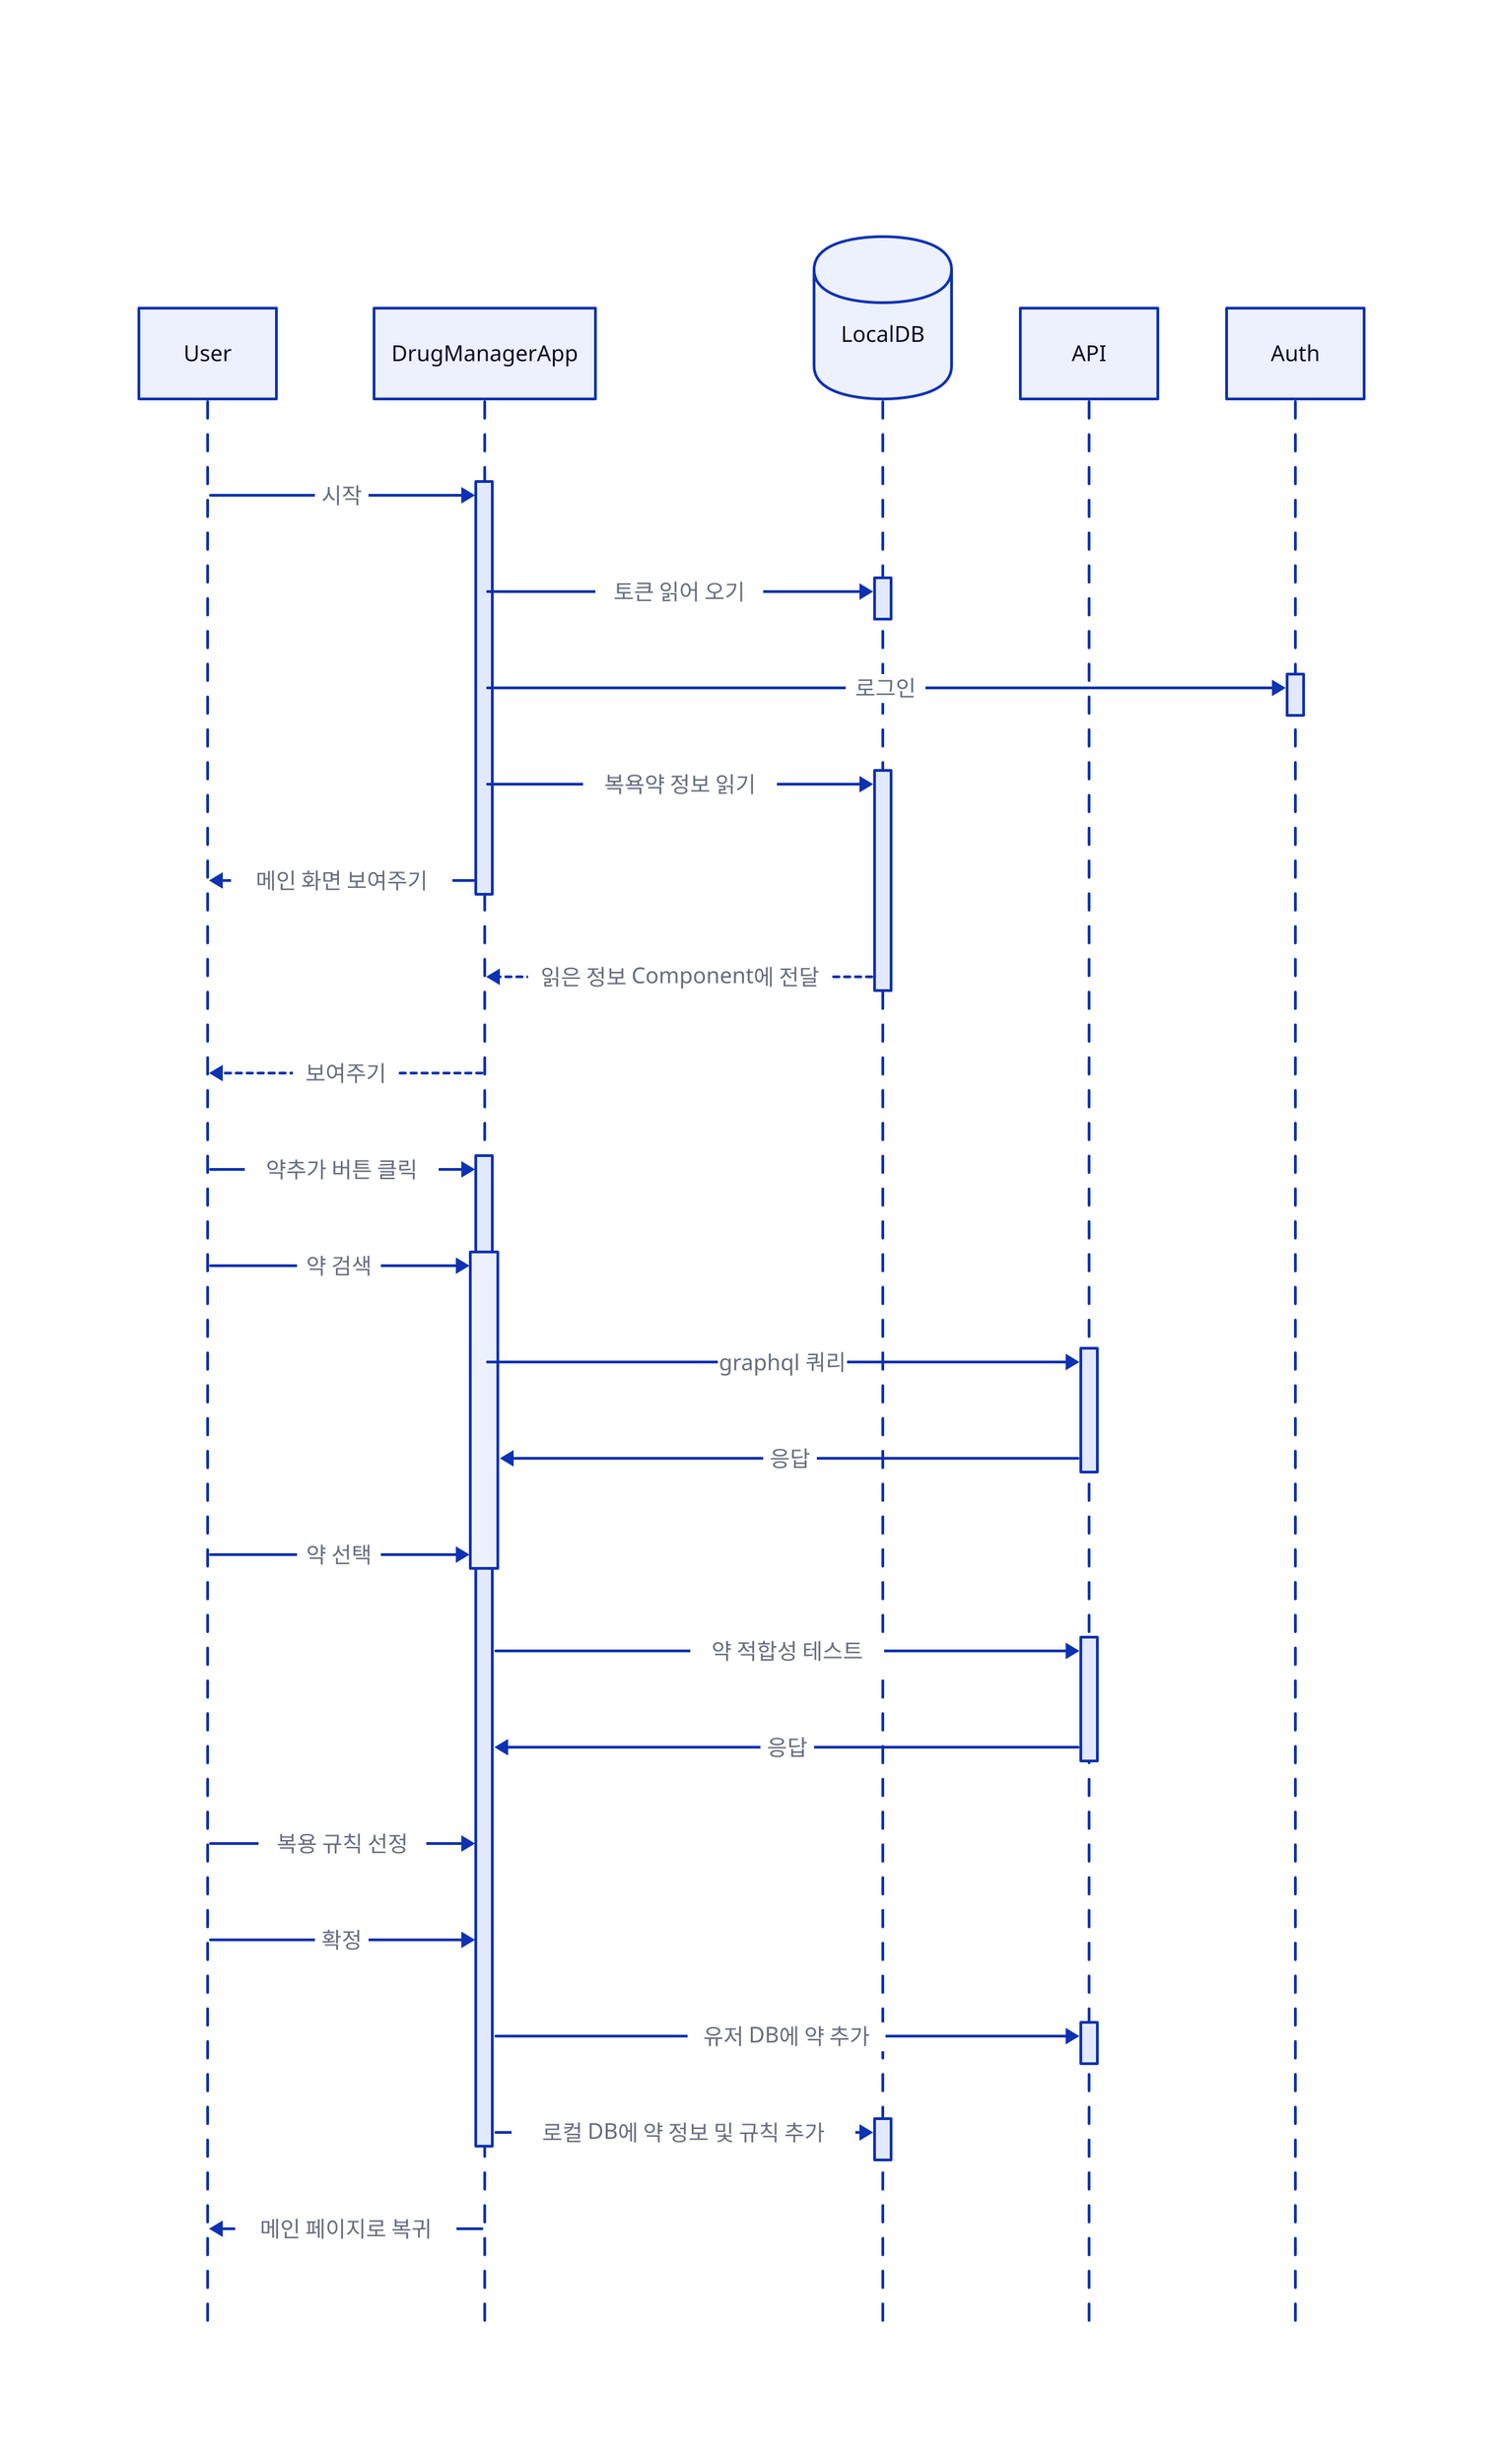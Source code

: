title: |md
  # 간단한 약 추가 시퀀스
| {near: top-center}
shape: sequence_diagram
User
App: "DrugManagerApp"
LocalDB: {shape: cylinder}
API
Auth

User -> App.start: "시작"
App -> LocalDB.ReadToken: "토큰 읽어 오기"
App -> Auth.Login: "로그인"
App -> LocalDB.ReadTracking: "복욕약 정보 읽기"
App.start -> User: "메인 화면 보여주기"

LocalDB.ReadTracking -> APP: "읽은 정보 Component에 전달" {style: {stroke-dash: 2}}
App -> User: "보여주기" {style: {stroke-dash: 2}}

User -> App.AddPill: "약추가 버튼 클릭"
User -> App.AddPill.SearchPill: "약 검색"
App -> Api.SearchPill: "graphql 쿼리"
Api.SearchPill -> App.AddPill.SearchPill: "응답"
User -> App.AddPill.SearchPill: "약 선택"
App.AddPill -> Api.validation: "약 적합성 테스트"
Api.validation -> App.AddPill: "응답"
User -> App.AddPill: "복용 규칙 선정"
User -> App.AddPill: "확정"
App.AddPill -> Api.AddPillToUser: "유저 DB에 약 추가"
App.AddPill -> LocalDB.AddPill: "로컬 DB에 약 정보 및 규칙 추가"
App -> User: "메인 페이지로 복귀"
